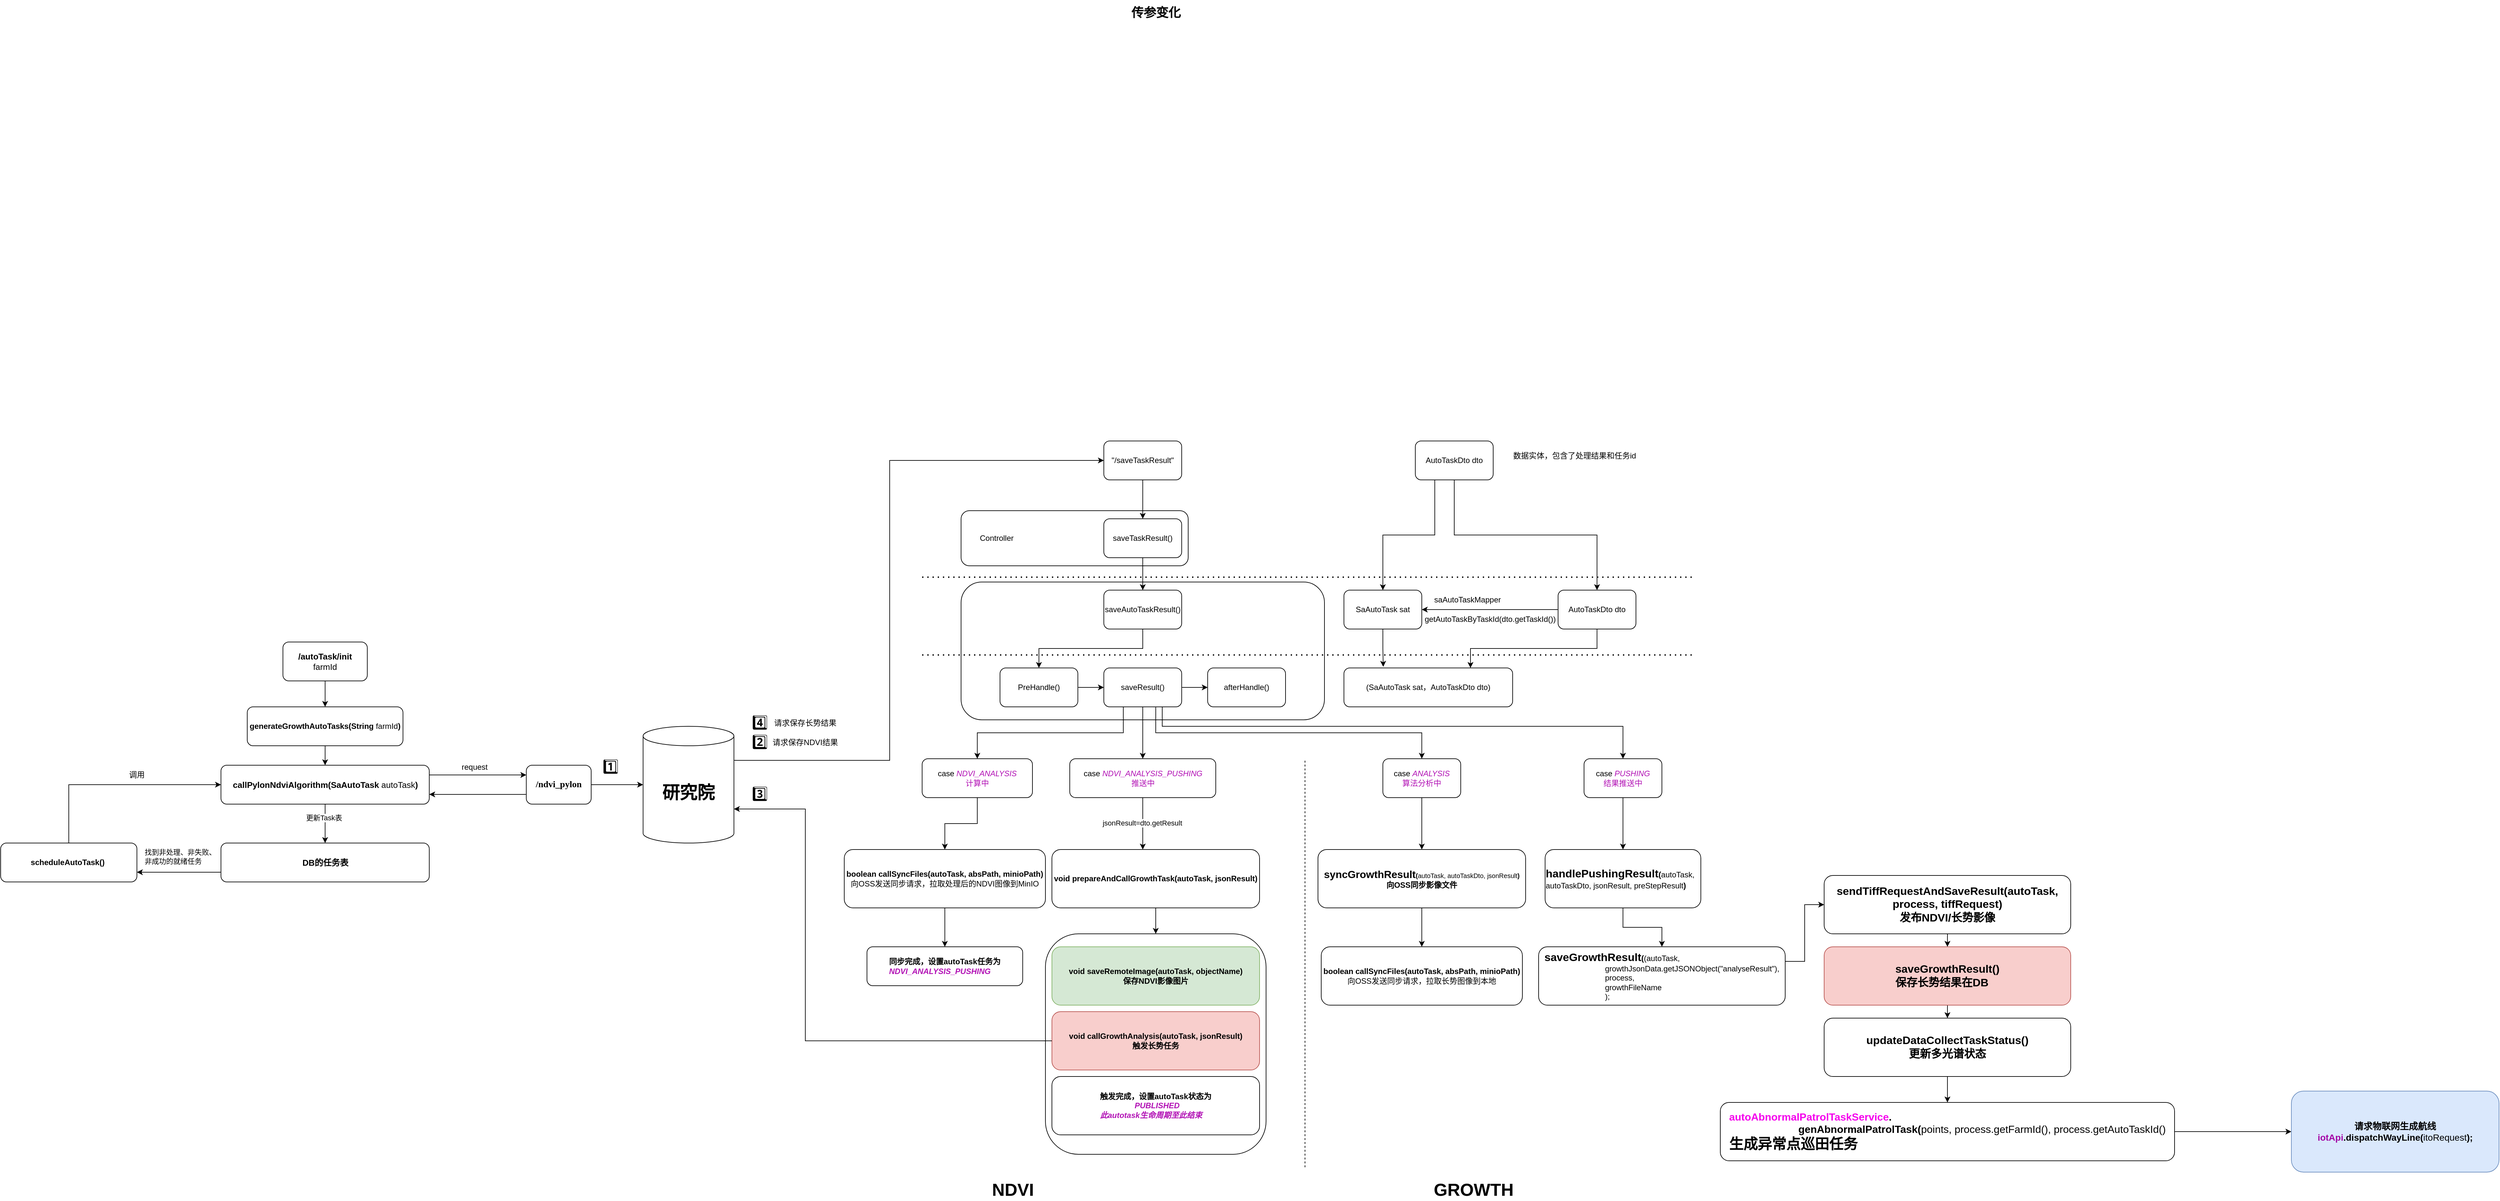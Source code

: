 <mxfile version="24.7.13" pages="2">
  <diagram name="第 1 页" id="bU-xMZTI8MpihGftyLqU">
    <mxGraphModel dx="6236" dy="3396" grid="1" gridSize="10" guides="1" tooltips="1" connect="1" arrows="1" fold="1" page="0" pageScale="1" pageWidth="827" pageHeight="1169" math="0" shadow="0">
      <root>
        <mxCell id="0" />
        <mxCell id="1" parent="0" />
        <mxCell id="F7ShpeiGUes_06DBWhh4-3" value="" style="rounded=1;whiteSpace=wrap;html=1;" parent="1" vertex="1">
          <mxGeometry x="440" y="1310" width="340" height="340" as="geometry" />
        </mxCell>
        <mxCell id="c2CcDeZ77ILfJtzNUxQb-9" value="" style="rounded=1;whiteSpace=wrap;html=1;" parent="1" vertex="1">
          <mxGeometry x="310" y="767.5" width="560" height="212.5" as="geometry" />
        </mxCell>
        <mxCell id="c2CcDeZ77ILfJtzNUxQb-7" value="" style="rounded=1;whiteSpace=wrap;html=1;" parent="1" vertex="1">
          <mxGeometry x="310" y="657.5" width="350" height="85" as="geometry" />
        </mxCell>
        <mxCell id="bQHwtgiF9r9U_ECL-Ta0-17" style="edgeStyle=orthogonalEdgeStyle;rounded=0;orthogonalLoop=1;jettySize=auto;html=1;exitX=1;exitY=0.25;exitDx=0;exitDy=0;entryX=0;entryY=0.25;entryDx=0;entryDy=0;" parent="1" source="H16j5Ul2mI7U-3mI70LO-3" target="bQHwtgiF9r9U_ECL-Ta0-16" edge="1">
          <mxGeometry relative="1" as="geometry" />
        </mxCell>
        <mxCell id="bQHwtgiF9r9U_ECL-Ta0-21" style="edgeStyle=orthogonalEdgeStyle;rounded=0;orthogonalLoop=1;jettySize=auto;html=1;exitX=0.5;exitY=1;exitDx=0;exitDy=0;entryX=0.5;entryY=0;entryDx=0;entryDy=0;" parent="1" source="H16j5Ul2mI7U-3mI70LO-3" target="bQHwtgiF9r9U_ECL-Ta0-7" edge="1">
          <mxGeometry relative="1" as="geometry" />
        </mxCell>
        <mxCell id="bQHwtgiF9r9U_ECL-Ta0-22" value="更新Task表" style="edgeLabel;html=1;align=center;verticalAlign=middle;resizable=0;points=[];" parent="bQHwtgiF9r9U_ECL-Ta0-21" vertex="1" connectable="0">
          <mxGeometry x="-0.294" y="-2" relative="1" as="geometry">
            <mxPoint as="offset" />
          </mxGeometry>
        </mxCell>
        <mxCell id="H16j5Ul2mI7U-3mI70LO-3" value="&lt;span style=&quot;font-size: 13px;&quot;&gt;&lt;b&gt;callPylonNdviAlgorithm(SaAutoTask &lt;/b&gt;autoTask&lt;b&gt;)&lt;/b&gt;&lt;/span&gt;" style="rounded=1;whiteSpace=wrap;html=1;" parent="1" vertex="1">
          <mxGeometry x="-830.5" y="1050" width="321" height="60" as="geometry" />
        </mxCell>
        <mxCell id="bQHwtgiF9r9U_ECL-Ta0-3" style="edgeStyle=orthogonalEdgeStyle;rounded=0;orthogonalLoop=1;jettySize=auto;html=1;exitX=0.5;exitY=1;exitDx=0;exitDy=0;entryX=0.5;entryY=0;entryDx=0;entryDy=0;" parent="1" source="H16j5Ul2mI7U-3mI70LO-6" target="H16j5Ul2mI7U-3mI70LO-3" edge="1">
          <mxGeometry relative="1" as="geometry">
            <Array as="points">
              <mxPoint x="-670" y="1020" />
            </Array>
          </mxGeometry>
        </mxCell>
        <mxCell id="H16j5Ul2mI7U-3mI70LO-6" value="&lt;span style=&quot;text-align: left;&quot;&gt;&lt;b&gt;generateGrowthAutoTasks(String &lt;/b&gt;farmId&lt;b&gt;)&lt;/b&gt;&lt;/span&gt;" style="rounded=1;whiteSpace=wrap;html=1;" parent="1" vertex="1">
          <mxGeometry x="-790" y="960" width="240" height="60" as="geometry" />
        </mxCell>
        <mxCell id="bQHwtgiF9r9U_ECL-Ta0-5" style="edgeStyle=orthogonalEdgeStyle;rounded=0;orthogonalLoop=1;jettySize=auto;html=1;exitX=0.5;exitY=1;exitDx=0;exitDy=0;entryX=0.5;entryY=0;entryDx=0;entryDy=0;" parent="1" source="bQHwtgiF9r9U_ECL-Ta0-4" target="H16j5Ul2mI7U-3mI70LO-6" edge="1">
          <mxGeometry relative="1" as="geometry" />
        </mxCell>
        <mxCell id="bQHwtgiF9r9U_ECL-Ta0-4" value="&lt;span style=&quot;font-size: 13px;&quot;&gt;&lt;b&gt;/autoTask/init&lt;/b&gt;&lt;/span&gt;&lt;div&gt;&lt;span style=&quot;font-size: 13px;&quot;&gt;farmId&lt;/span&gt;&lt;/div&gt;" style="rounded=1;whiteSpace=wrap;html=1;" parent="1" vertex="1">
          <mxGeometry x="-735" y="860" width="130" height="60" as="geometry" />
        </mxCell>
        <mxCell id="bQHwtgiF9r9U_ECL-Ta0-25" style="edgeStyle=orthogonalEdgeStyle;rounded=0;orthogonalLoop=1;jettySize=auto;html=1;exitX=0;exitY=0.75;exitDx=0;exitDy=0;entryX=1;entryY=0.75;entryDx=0;entryDy=0;" parent="1" source="bQHwtgiF9r9U_ECL-Ta0-7" target="bQHwtgiF9r9U_ECL-Ta0-23" edge="1">
          <mxGeometry relative="1" as="geometry" />
        </mxCell>
        <mxCell id="bQHwtgiF9r9U_ECL-Ta0-7" value="&lt;span style=&quot;font-size: 13px;&quot;&gt;&lt;b&gt;DB的任务表&lt;/b&gt;&lt;/span&gt;" style="rounded=1;whiteSpace=wrap;html=1;" parent="1" vertex="1">
          <mxGeometry x="-830.5" y="1170" width="321" height="60" as="geometry" />
        </mxCell>
        <mxCell id="bQHwtgiF9r9U_ECL-Ta0-18" style="edgeStyle=orthogonalEdgeStyle;rounded=0;orthogonalLoop=1;jettySize=auto;html=1;exitX=0;exitY=0.75;exitDx=0;exitDy=0;entryX=1;entryY=0.75;entryDx=0;entryDy=0;" parent="1" source="bQHwtgiF9r9U_ECL-Ta0-16" target="H16j5Ul2mI7U-3mI70LO-3" edge="1">
          <mxGeometry relative="1" as="geometry" />
        </mxCell>
        <mxCell id="bQHwtgiF9r9U_ECL-Ta0-16" value="&lt;p class=&quot;MsoNormal&quot;&gt;&lt;b&gt;&lt;span style=&quot;font-family: 等线; font-size: 10.5pt;&quot;&gt;/ndvi_pylon&lt;/span&gt;&lt;/b&gt;&lt;/p&gt;" style="rounded=1;whiteSpace=wrap;html=1;" parent="1" vertex="1">
          <mxGeometry x="-360" y="1050" width="100" height="60" as="geometry" />
        </mxCell>
        <mxCell id="bQHwtgiF9r9U_ECL-Ta0-19" value="request" style="text;html=1;align=center;verticalAlign=middle;resizable=0;points=[];autosize=1;strokeColor=none;fillColor=none;" parent="1" vertex="1">
          <mxGeometry x="-470" y="1038" width="60" height="30" as="geometry" />
        </mxCell>
        <mxCell id="bQHwtgiF9r9U_ECL-Ta0-28" style="edgeStyle=orthogonalEdgeStyle;rounded=0;orthogonalLoop=1;jettySize=auto;html=1;exitX=0.5;exitY=0;exitDx=0;exitDy=0;entryX=0;entryY=0.5;entryDx=0;entryDy=0;" parent="1" source="bQHwtgiF9r9U_ECL-Ta0-23" target="H16j5Ul2mI7U-3mI70LO-3" edge="1">
          <mxGeometry relative="1" as="geometry" />
        </mxCell>
        <mxCell id="bQHwtgiF9r9U_ECL-Ta0-23" value="&lt;b&gt;scheduleAutoTask()&amp;nbsp;&lt;br&gt;&lt;/b&gt;" style="rounded=1;whiteSpace=wrap;html=1;" parent="1" vertex="1">
          <mxGeometry x="-1170" y="1170" width="210" height="60" as="geometry" />
        </mxCell>
        <mxCell id="bQHwtgiF9r9U_ECL-Ta0-29" value="调用" style="text;html=1;align=center;verticalAlign=middle;whiteSpace=wrap;rounded=0;" parent="1" vertex="1">
          <mxGeometry x="-990" y="1050" width="60" height="30" as="geometry" />
        </mxCell>
        <mxCell id="bQHwtgiF9r9U_ECL-Ta0-31" value="&lt;span style=&quot;color: rgb(0, 0, 0); font-family: Helvetica; font-size: 11px; font-style: normal; font-variant-ligatures: normal; font-variant-caps: normal; font-weight: 400; letter-spacing: normal; orphans: 2; text-align: center; text-indent: 0px; text-transform: none; widows: 2; word-spacing: 0px; -webkit-text-stroke-width: 0px; white-space: nowrap; background-color: rgb(255, 255, 255); text-decoration-thickness: initial; text-decoration-style: initial; text-decoration-color: initial; display: inline !important; float: none;&quot;&gt;找到非处理、非失败、&lt;/span&gt;&lt;div&gt;&lt;span style=&quot;color: rgb(0, 0, 0); font-family: Helvetica; font-size: 11px; font-style: normal; font-variant-ligatures: normal; font-variant-caps: normal; font-weight: 400; letter-spacing: normal; orphans: 2; text-align: center; text-indent: 0px; text-transform: none; widows: 2; word-spacing: 0px; -webkit-text-stroke-width: 0px; white-space: nowrap; background-color: rgb(255, 255, 255); text-decoration-thickness: initial; text-decoration-style: initial; text-decoration-color: initial; display: inline !important; float: none;&quot;&gt;非成功的就绪任务&lt;/span&gt;&lt;/div&gt;" style="text;whiteSpace=wrap;html=1;" parent="1" vertex="1">
          <mxGeometry x="-950" y="1170" width="130" height="40" as="geometry" />
        </mxCell>
        <mxCell id="c2CcDeZ77ILfJtzNUxQb-2" style="edgeStyle=orthogonalEdgeStyle;rounded=0;orthogonalLoop=1;jettySize=auto;html=1;exitX=0.5;exitY=1;exitDx=0;exitDy=0;" parent="1" source="c2CcDeZ77ILfJtzNUxQb-1" edge="1">
          <mxGeometry relative="1" as="geometry">
            <mxPoint x="590" y="670" as="targetPoint" />
          </mxGeometry>
        </mxCell>
        <mxCell id="c2CcDeZ77ILfJtzNUxQb-1" value="&quot;/saveTaskResult&quot;" style="rounded=1;whiteSpace=wrap;html=1;" parent="1" vertex="1">
          <mxGeometry x="530" y="550" width="120" height="60" as="geometry" />
        </mxCell>
        <mxCell id="c2CcDeZ77ILfJtzNUxQb-6" style="edgeStyle=orthogonalEdgeStyle;rounded=0;orthogonalLoop=1;jettySize=auto;html=1;exitX=0.5;exitY=1;exitDx=0;exitDy=0;entryX=0.5;entryY=0;entryDx=0;entryDy=0;" parent="1" source="c2CcDeZ77ILfJtzNUxQb-3" target="c2CcDeZ77ILfJtzNUxQb-5" edge="1">
          <mxGeometry relative="1" as="geometry" />
        </mxCell>
        <mxCell id="c2CcDeZ77ILfJtzNUxQb-3" value="saveTaskResult()" style="rounded=1;whiteSpace=wrap;html=1;" parent="1" vertex="1">
          <mxGeometry x="530" y="670" width="120" height="60" as="geometry" />
        </mxCell>
        <mxCell id="c2CcDeZ77ILfJtzNUxQb-16" style="edgeStyle=orthogonalEdgeStyle;rounded=0;orthogonalLoop=1;jettySize=auto;html=1;exitX=0.5;exitY=1;exitDx=0;exitDy=0;entryX=0.5;entryY=0;entryDx=0;entryDy=0;" parent="1" source="c2CcDeZ77ILfJtzNUxQb-5" target="c2CcDeZ77ILfJtzNUxQb-12" edge="1">
          <mxGeometry relative="1" as="geometry" />
        </mxCell>
        <mxCell id="c2CcDeZ77ILfJtzNUxQb-5" value="&lt;span style=&quot;text-align: left;&quot;&gt;saveAutoTaskResult&lt;/span&gt;()" style="rounded=1;whiteSpace=wrap;html=1;" parent="1" vertex="1">
          <mxGeometry x="530" y="780" width="120" height="60" as="geometry" />
        </mxCell>
        <mxCell id="c2CcDeZ77ILfJtzNUxQb-8" value="Controller" style="text;html=1;align=center;verticalAlign=middle;whiteSpace=wrap;rounded=0;" parent="1" vertex="1">
          <mxGeometry x="335" y="685" width="60" height="30" as="geometry" />
        </mxCell>
        <mxCell id="c2CcDeZ77ILfJtzNUxQb-17" style="edgeStyle=orthogonalEdgeStyle;rounded=0;orthogonalLoop=1;jettySize=auto;html=1;exitX=1;exitY=0.5;exitDx=0;exitDy=0;" parent="1" source="c2CcDeZ77ILfJtzNUxQb-12" target="c2CcDeZ77ILfJtzNUxQb-13" edge="1">
          <mxGeometry relative="1" as="geometry" />
        </mxCell>
        <mxCell id="c2CcDeZ77ILfJtzNUxQb-12" value="&lt;span style=&quot;text-align: left;&quot;&gt;PreHandle&lt;/span&gt;()" style="rounded=1;whiteSpace=wrap;html=1;" parent="1" vertex="1">
          <mxGeometry x="370" y="900" width="120" height="60" as="geometry" />
        </mxCell>
        <mxCell id="c2CcDeZ77ILfJtzNUxQb-18" style="edgeStyle=orthogonalEdgeStyle;rounded=0;orthogonalLoop=1;jettySize=auto;html=1;exitX=1;exitY=0.5;exitDx=0;exitDy=0;" parent="1" source="c2CcDeZ77ILfJtzNUxQb-13" target="c2CcDeZ77ILfJtzNUxQb-14" edge="1">
          <mxGeometry relative="1" as="geometry" />
        </mxCell>
        <mxCell id="c2CcDeZ77ILfJtzNUxQb-26" style="edgeStyle=orthogonalEdgeStyle;rounded=0;orthogonalLoop=1;jettySize=auto;html=1;exitX=0.25;exitY=1;exitDx=0;exitDy=0;entryX=0.5;entryY=0;entryDx=0;entryDy=0;" parent="1" source="c2CcDeZ77ILfJtzNUxQb-13" target="c2CcDeZ77ILfJtzNUxQb-21" edge="1">
          <mxGeometry relative="1" as="geometry" />
        </mxCell>
        <mxCell id="c2CcDeZ77ILfJtzNUxQb-30" style="edgeStyle=orthogonalEdgeStyle;rounded=0;orthogonalLoop=1;jettySize=auto;html=1;exitX=0.5;exitY=1;exitDx=0;exitDy=0;" parent="1" source="c2CcDeZ77ILfJtzNUxQb-13" target="c2CcDeZ77ILfJtzNUxQb-22" edge="1">
          <mxGeometry relative="1" as="geometry" />
        </mxCell>
        <mxCell id="aj3jlf79KJcNchPvKdEv-1" style="edgeStyle=orthogonalEdgeStyle;rounded=0;orthogonalLoop=1;jettySize=auto;html=1;exitX=0.667;exitY=1.011;exitDx=0;exitDy=0;entryX=0.5;entryY=0;entryDx=0;entryDy=0;exitPerimeter=0;" parent="1" source="c2CcDeZ77ILfJtzNUxQb-13" target="c2CcDeZ77ILfJtzNUxQb-23" edge="1">
          <mxGeometry relative="1" as="geometry">
            <Array as="points">
              <mxPoint x="610" y="1000" />
              <mxPoint x="1020" y="1000" />
            </Array>
          </mxGeometry>
        </mxCell>
        <mxCell id="aaeH6RGTp8yCNECdlGZ3-36" style="edgeStyle=orthogonalEdgeStyle;rounded=0;orthogonalLoop=1;jettySize=auto;html=1;exitX=0.75;exitY=1;exitDx=0;exitDy=0;entryX=0.5;entryY=0;entryDx=0;entryDy=0;" edge="1" parent="1" source="c2CcDeZ77ILfJtzNUxQb-13" target="c2CcDeZ77ILfJtzNUxQb-25">
          <mxGeometry relative="1" as="geometry">
            <Array as="points">
              <mxPoint x="620" y="990" />
              <mxPoint x="1330" y="990" />
            </Array>
          </mxGeometry>
        </mxCell>
        <mxCell id="c2CcDeZ77ILfJtzNUxQb-13" value="&lt;div style=&quot;text-align: left;&quot;&gt;&lt;span style=&quot;background-color: initial;&quot;&gt;saveResult()&lt;/span&gt;&lt;/div&gt;" style="rounded=1;whiteSpace=wrap;html=1;" parent="1" vertex="1">
          <mxGeometry x="530" y="900" width="120" height="60" as="geometry" />
        </mxCell>
        <mxCell id="c2CcDeZ77ILfJtzNUxQb-14" value="&lt;span style=&quot;text-align: left;&quot;&gt;afterHandle&lt;/span&gt;()" style="rounded=1;whiteSpace=wrap;html=1;" parent="1" vertex="1">
          <mxGeometry x="690" y="900" width="120" height="60" as="geometry" />
        </mxCell>
        <mxCell id="c2CcDeZ77ILfJtzNUxQb-29" style="edgeStyle=orthogonalEdgeStyle;rounded=0;orthogonalLoop=1;jettySize=auto;html=1;exitX=0.5;exitY=1;exitDx=0;exitDy=0;" parent="1" source="c2CcDeZ77ILfJtzNUxQb-21" target="c2CcDeZ77ILfJtzNUxQb-28" edge="1">
          <mxGeometry relative="1" as="geometry" />
        </mxCell>
        <mxCell id="c2CcDeZ77ILfJtzNUxQb-21" value="&lt;span style=&quot;text-align: left;&quot;&gt;case &lt;i&gt;&lt;font color=&quot;#b212b5&quot;&gt;NDVI_ANALYSIS&lt;/font&gt;&lt;/i&gt;&lt;/span&gt;&lt;div&gt;&lt;span style=&quot;text-align: left;&quot;&gt;&lt;font style=&quot;&quot; color=&quot;#b212b5&quot;&gt;计算中&lt;/font&gt;&lt;/span&gt;&lt;/div&gt;" style="rounded=1;whiteSpace=wrap;html=1;" parent="1" vertex="1">
          <mxGeometry x="250" y="1040" width="170" height="60" as="geometry" />
        </mxCell>
        <mxCell id="c2CcDeZ77ILfJtzNUxQb-34" style="edgeStyle=orthogonalEdgeStyle;rounded=0;orthogonalLoop=1;jettySize=auto;html=1;exitX=0.5;exitY=1;exitDx=0;exitDy=0;" parent="1" source="c2CcDeZ77ILfJtzNUxQb-22" edge="1">
          <mxGeometry relative="1" as="geometry">
            <mxPoint x="590" y="1180" as="targetPoint" />
          </mxGeometry>
        </mxCell>
        <mxCell id="c2CcDeZ77ILfJtzNUxQb-58" value="jsonResult=dto.getResult" style="edgeLabel;html=1;align=center;verticalAlign=middle;resizable=0;points=[];" parent="c2CcDeZ77ILfJtzNUxQb-34" vertex="1" connectable="0">
          <mxGeometry x="-0.031" y="-1" relative="1" as="geometry">
            <mxPoint as="offset" />
          </mxGeometry>
        </mxCell>
        <mxCell id="c2CcDeZ77ILfJtzNUxQb-22" value="&lt;span style=&quot;text-align: left;&quot;&gt;case&amp;nbsp;&lt;/span&gt;&lt;font color=&quot;#b212b5&quot;&gt;&lt;i&gt;NDVI_ANALYSIS_PUSHING&lt;/i&gt;&lt;/font&gt;&lt;div&gt;&lt;font color=&quot;#b212b5&quot;&gt;推送中&lt;/font&gt;&lt;/div&gt;" style="rounded=1;whiteSpace=wrap;html=1;" parent="1" vertex="1">
          <mxGeometry x="477.5" y="1040" width="225" height="60" as="geometry" />
        </mxCell>
        <mxCell id="aaeH6RGTp8yCNECdlGZ3-33" style="edgeStyle=orthogonalEdgeStyle;rounded=0;orthogonalLoop=1;jettySize=auto;html=1;exitX=0.5;exitY=1;exitDx=0;exitDy=0;entryX=0.5;entryY=0;entryDx=0;entryDy=0;" edge="1" parent="1" source="c2CcDeZ77ILfJtzNUxQb-23" target="aaeH6RGTp8yCNECdlGZ3-24">
          <mxGeometry relative="1" as="geometry" />
        </mxCell>
        <mxCell id="c2CcDeZ77ILfJtzNUxQb-23" value="&lt;div style=&quot;text-align: center;&quot;&gt;&lt;span style=&quot;background-color: initial; text-align: left;&quot;&gt;case&amp;nbsp;&lt;/span&gt;&lt;span style=&quot;background-color: initial;&quot;&gt;&lt;font color=&quot;#b212b5&quot;&gt;&lt;i&gt;ANALYSIS&lt;/i&gt;&lt;/font&gt;&lt;/span&gt;&lt;/div&gt;&lt;div style=&quot;text-align: center;&quot;&gt;&lt;span style=&quot;background-color: initial;&quot;&gt;&lt;font color=&quot;#b212b5&quot;&gt;算法分析中&lt;/font&gt;&lt;/span&gt;&lt;/div&gt;" style="rounded=1;whiteSpace=wrap;html=1;" parent="1" vertex="1">
          <mxGeometry x="960" y="1040" width="120" height="60" as="geometry" />
        </mxCell>
        <mxCell id="aaeH6RGTp8yCNECdlGZ3-28" style="edgeStyle=orthogonalEdgeStyle;rounded=0;orthogonalLoop=1;jettySize=auto;html=1;exitX=0.5;exitY=1;exitDx=0;exitDy=0;entryX=0.5;entryY=0;entryDx=0;entryDy=0;" edge="1" parent="1" source="c2CcDeZ77ILfJtzNUxQb-25" target="aaeH6RGTp8yCNECdlGZ3-27">
          <mxGeometry relative="1" as="geometry" />
        </mxCell>
        <mxCell id="c2CcDeZ77ILfJtzNUxQb-25" value="&lt;div style=&quot;text-align: center;&quot;&gt;&lt;span style=&quot;background-color: initial; text-align: left;&quot;&gt;case&amp;nbsp;&lt;/span&gt;&lt;span style=&quot;background-color: initial;&quot;&gt;&lt;font color=&quot;#b212b5&quot;&gt;&lt;i&gt;PUSHING&lt;/i&gt;&lt;/font&gt;&lt;/span&gt;&lt;/div&gt;&lt;div style=&quot;text-align: center;&quot;&gt;&lt;span style=&quot;background-color: initial;&quot;&gt;&lt;font color=&quot;#b212b5&quot;&gt;结果推送中&lt;/font&gt;&lt;/span&gt;&lt;/div&gt;" style="rounded=1;whiteSpace=wrap;html=1;" parent="1" vertex="1">
          <mxGeometry x="1270" y="1040" width="120" height="60" as="geometry" />
        </mxCell>
        <mxCell id="c2CcDeZ77ILfJtzNUxQb-31" style="edgeStyle=orthogonalEdgeStyle;rounded=0;orthogonalLoop=1;jettySize=auto;html=1;exitX=0.5;exitY=1;exitDx=0;exitDy=0;" parent="1" source="c2CcDeZ77ILfJtzNUxQb-28" edge="1">
          <mxGeometry relative="1" as="geometry">
            <mxPoint x="285" y="1330" as="targetPoint" />
          </mxGeometry>
        </mxCell>
        <mxCell id="c2CcDeZ77ILfJtzNUxQb-28" value="&lt;div style=&quot;text-align: center;&quot;&gt;&lt;span style=&quot;text-align: left;&quot;&gt;&lt;b&gt;boolean callSyncFiles(autoTask, absPath, minioPath)&lt;/b&gt;&lt;/span&gt;&lt;br&gt;&lt;/div&gt;&lt;div style=&quot;text-align: center;&quot;&gt;&lt;span style=&quot;text-align: left;&quot;&gt;向OSS发送同步请求，拉取处理后的NDVI图像到MinIO&lt;/span&gt;&lt;/div&gt;" style="rounded=1;whiteSpace=wrap;html=1;" parent="1" vertex="1">
          <mxGeometry x="130" y="1180" width="310" height="90" as="geometry" />
        </mxCell>
        <mxCell id="c2CcDeZ77ILfJtzNUxQb-33" value="&lt;div style=&quot;text-align: left;&quot;&gt;&lt;b&gt;同步完成，设置autoTask任务为&lt;/b&gt;&lt;/div&gt;&lt;div style=&quot;text-align: left;&quot;&gt;&lt;b&gt;&lt;i&gt;&lt;font color=&quot;#b212b5&quot;&gt;NDVI_ANALYSIS_PUSHING&lt;/font&gt;&lt;/i&gt;&lt;/b&gt;&lt;/div&gt;" style="rounded=1;whiteSpace=wrap;html=1;" parent="1" vertex="1">
          <mxGeometry x="165" y="1330" width="240" height="60" as="geometry" />
        </mxCell>
        <mxCell id="F7ShpeiGUes_06DBWhh4-4" style="edgeStyle=orthogonalEdgeStyle;rounded=0;orthogonalLoop=1;jettySize=auto;html=1;exitX=0.5;exitY=1;exitDx=0;exitDy=0;entryX=0.5;entryY=0;entryDx=0;entryDy=0;" parent="1" source="c2CcDeZ77ILfJtzNUxQb-36" target="F7ShpeiGUes_06DBWhh4-3" edge="1">
          <mxGeometry relative="1" as="geometry" />
        </mxCell>
        <mxCell id="c2CcDeZ77ILfJtzNUxQb-36" value="&lt;div style=&quot;text-align: center;&quot;&gt;&lt;span style=&quot;text-align: left;&quot;&gt;&lt;b&gt;void prepareAndCallGrowthTask(autoTask, jsonResult)&lt;/b&gt;&lt;/span&gt;&lt;/div&gt;" style="rounded=1;whiteSpace=wrap;html=1;" parent="1" vertex="1">
          <mxGeometry x="450" y="1180" width="320" height="90" as="geometry" />
        </mxCell>
        <mxCell id="c2CcDeZ77ILfJtzNUxQb-56" value="&lt;div style=&quot;text-align: center;&quot;&gt;&lt;span style=&quot;text-align: left;&quot;&gt;&lt;b&gt;void saveRemoteImage(autoTask, objectName)&lt;/b&gt;&lt;/span&gt;&lt;/div&gt;&lt;div style=&quot;text-align: center;&quot;&gt;&lt;span style=&quot;text-align: left;&quot;&gt;&lt;b&gt;保存NDVI影像图片&lt;/b&gt;&lt;/span&gt;&lt;/div&gt;" style="rounded=1;whiteSpace=wrap;html=1;fillColor=#d5e8d4;strokeColor=#82b366;" parent="1" vertex="1">
          <mxGeometry x="450" y="1330" width="320" height="90" as="geometry" />
        </mxCell>
        <mxCell id="F7ShpeiGUes_06DBWhh4-2" value="&lt;div style=&quot;text-align: center;&quot;&gt;&lt;span style=&quot;text-align: left;&quot;&gt;&lt;b&gt;void callGrowthAnalysis(autoTask, jsonResult)&lt;/b&gt;&lt;/span&gt;&lt;/div&gt;&lt;div style=&quot;text-align: center;&quot;&gt;&lt;span style=&quot;text-align: left;&quot;&gt;&lt;b&gt;触发长势任务&lt;/b&gt;&lt;/span&gt;&lt;/div&gt;" style="rounded=1;whiteSpace=wrap;html=1;fillColor=#f8cecc;strokeColor=#b85450;" parent="1" vertex="1">
          <mxGeometry x="450" y="1430" width="320" height="90" as="geometry" />
        </mxCell>
        <mxCell id="F7ShpeiGUes_06DBWhh4-5" value="&lt;div style=&quot;text-align: left;&quot;&gt;&lt;b&gt;触发完成，设置autoTask状态为&lt;/b&gt;&lt;/div&gt;&lt;div style=&quot;text-align: left;&quot;&gt;&lt;b&gt;&lt;span style=&quot;white-space: pre;&quot;&gt;&#x9;&lt;/span&gt;&lt;font color=&quot;#b212b5&quot;&gt;&lt;span style=&quot;white-space: pre;&quot;&gt;&#x9;&lt;/span&gt;&lt;i&gt;PUBLISHED&lt;/i&gt;&lt;/font&gt;&lt;/b&gt;&lt;/div&gt;&lt;div style=&quot;text-align: left;&quot;&gt;&lt;b&gt;&lt;i&gt;&lt;font color=&quot;#b212b5&quot;&gt;此autotask生命周期至此结束&lt;/font&gt;&lt;/i&gt;&lt;/b&gt;&lt;/div&gt;" style="rounded=1;whiteSpace=wrap;html=1;" parent="1" vertex="1">
          <mxGeometry x="450" y="1530" width="320" height="90" as="geometry" />
        </mxCell>
        <mxCell id="aj3jlf79KJcNchPvKdEv-2" value="" style="endArrow=none;dashed=1;html=1;rounded=0;" parent="1" edge="1">
          <mxGeometry width="50" height="50" relative="1" as="geometry">
            <mxPoint x="840" y="1670" as="sourcePoint" />
            <mxPoint x="840" y="1040" as="targetPoint" />
          </mxGeometry>
        </mxCell>
        <mxCell id="aj3jlf79KJcNchPvKdEv-3" value="NDVI" style="text;html=1;align=center;verticalAlign=middle;whiteSpace=wrap;rounded=0;fontSize=27;fontStyle=1" parent="1" vertex="1">
          <mxGeometry x="359.5" y="1690" width="60" height="30" as="geometry" />
        </mxCell>
        <mxCell id="aj3jlf79KJcNchPvKdEv-4" value="GROWTH" style="text;html=1;align=center;verticalAlign=middle;whiteSpace=wrap;rounded=0;fontSize=27;fontStyle=1" parent="1" vertex="1">
          <mxGeometry x="1070" y="1690" width="60" height="30" as="geometry" />
        </mxCell>
        <mxCell id="aaeH6RGTp8yCNECdlGZ3-2" style="edgeStyle=orthogonalEdgeStyle;rounded=0;orthogonalLoop=1;jettySize=auto;html=1;exitX=1;exitY=0;exitDx=0;exitDy=52.5;exitPerimeter=0;entryX=0;entryY=0.5;entryDx=0;entryDy=0;" edge="1" parent="1" source="aj3jlf79KJcNchPvKdEv-5" target="c2CcDeZ77ILfJtzNUxQb-1">
          <mxGeometry relative="1" as="geometry">
            <Array as="points">
              <mxPoint x="200" y="1043" />
              <mxPoint x="200" y="580" />
            </Array>
          </mxGeometry>
        </mxCell>
        <mxCell id="aj3jlf79KJcNchPvKdEv-5" value="&lt;b&gt;&lt;font style=&quot;font-size: 27px;&quot;&gt;研究院&lt;/font&gt;&lt;/b&gt;" style="shape=cylinder3;whiteSpace=wrap;html=1;boundedLbl=1;backgroundOutline=1;size=15;" parent="1" vertex="1">
          <mxGeometry x="-180" y="990" width="140" height="180" as="geometry" />
        </mxCell>
        <mxCell id="aaeH6RGTp8yCNECdlGZ3-1" style="edgeStyle=orthogonalEdgeStyle;rounded=0;orthogonalLoop=1;jettySize=auto;html=1;exitX=0;exitY=0.5;exitDx=0;exitDy=0;entryX=1;entryY=0;entryDx=0;entryDy=127.5;entryPerimeter=0;" edge="1" parent="1" source="F7ShpeiGUes_06DBWhh4-2" target="aj3jlf79KJcNchPvKdEv-5">
          <mxGeometry relative="1" as="geometry">
            <Array as="points">
              <mxPoint x="70" y="1475" />
              <mxPoint x="70" y="1118" />
            </Array>
          </mxGeometry>
        </mxCell>
        <mxCell id="aaeH6RGTp8yCNECdlGZ3-4" style="edgeStyle=orthogonalEdgeStyle;rounded=0;orthogonalLoop=1;jettySize=auto;html=1;exitX=1;exitY=0.5;exitDx=0;exitDy=0;entryX=0;entryY=0.5;entryDx=0;entryDy=0;entryPerimeter=0;" edge="1" parent="1" source="bQHwtgiF9r9U_ECL-Ta0-16" target="aj3jlf79KJcNchPvKdEv-5">
          <mxGeometry relative="1" as="geometry" />
        </mxCell>
        <mxCell id="aaeH6RGTp8yCNECdlGZ3-5" value="&lt;font style=&quot;font-size: 22px;&quot;&gt;1️⃣&lt;/font&gt;" style="text;html=1;align=center;verticalAlign=middle;whiteSpace=wrap;rounded=0;" vertex="1" parent="1">
          <mxGeometry x="-260" y="1038" width="60" height="30" as="geometry" />
        </mxCell>
        <mxCell id="aaeH6RGTp8yCNECdlGZ3-6" value="&lt;font style=&quot;font-size: 22px;&quot;&gt;2️⃣&lt;/font&gt;" style="text;html=1;align=center;verticalAlign=middle;whiteSpace=wrap;rounded=0;" vertex="1" parent="1">
          <mxGeometry x="-30" y="1000" width="60" height="30" as="geometry" />
        </mxCell>
        <mxCell id="aaeH6RGTp8yCNECdlGZ3-7" value="&lt;font style=&quot;font-size: 22px;&quot;&gt;3️⃣&lt;/font&gt;" style="text;html=1;align=center;verticalAlign=middle;whiteSpace=wrap;rounded=0;" vertex="1" parent="1">
          <mxGeometry x="-30" y="1080" width="60" height="30" as="geometry" />
        </mxCell>
        <mxCell id="aaeH6RGTp8yCNECdlGZ3-8" style="edgeStyle=orthogonalEdgeStyle;rounded=0;orthogonalLoop=1;jettySize=auto;html=1;exitX=0.5;exitY=1;exitDx=0;exitDy=0;" edge="1" parent="1" source="aaeH6RGTp8yCNECdlGZ3-10" target="aaeH6RGTp8yCNECdlGZ3-14">
          <mxGeometry relative="1" as="geometry" />
        </mxCell>
        <mxCell id="aaeH6RGTp8yCNECdlGZ3-9" style="edgeStyle=orthogonalEdgeStyle;rounded=0;orthogonalLoop=1;jettySize=auto;html=1;exitX=0.25;exitY=1;exitDx=0;exitDy=0;entryX=0.5;entryY=0;entryDx=0;entryDy=0;" edge="1" parent="1" source="aaeH6RGTp8yCNECdlGZ3-10" target="aaeH6RGTp8yCNECdlGZ3-15">
          <mxGeometry relative="1" as="geometry" />
        </mxCell>
        <mxCell id="aaeH6RGTp8yCNECdlGZ3-10" value="&lt;span style=&quot;text-align: left;&quot;&gt;AutoTaskDto dto&lt;/span&gt;" style="rounded=1;whiteSpace=wrap;html=1;" vertex="1" parent="1">
          <mxGeometry x="1010" y="550" width="120" height="60" as="geometry" />
        </mxCell>
        <mxCell id="aaeH6RGTp8yCNECdlGZ3-11" value="数据实体，包含了处理结果和任务id&lt;div&gt;&lt;br&gt;&lt;/div&gt;" style="text;html=1;align=center;verticalAlign=middle;resizable=0;points=[];autosize=1;strokeColor=none;fillColor=none;" vertex="1" parent="1">
          <mxGeometry x="1150" y="560" width="210" height="40" as="geometry" />
        </mxCell>
        <mxCell id="aaeH6RGTp8yCNECdlGZ3-12" style="edgeStyle=orthogonalEdgeStyle;rounded=0;orthogonalLoop=1;jettySize=auto;html=1;exitX=0;exitY=0.5;exitDx=0;exitDy=0;entryX=1;entryY=0.5;entryDx=0;entryDy=0;" edge="1" parent="1" source="aaeH6RGTp8yCNECdlGZ3-14" target="aaeH6RGTp8yCNECdlGZ3-15">
          <mxGeometry relative="1" as="geometry" />
        </mxCell>
        <mxCell id="aaeH6RGTp8yCNECdlGZ3-13" style="edgeStyle=orthogonalEdgeStyle;rounded=0;orthogonalLoop=1;jettySize=auto;html=1;exitX=0.5;exitY=1;exitDx=0;exitDy=0;entryX=0.75;entryY=0;entryDx=0;entryDy=0;" edge="1" parent="1" source="aaeH6RGTp8yCNECdlGZ3-14" target="aaeH6RGTp8yCNECdlGZ3-18">
          <mxGeometry relative="1" as="geometry" />
        </mxCell>
        <mxCell id="aaeH6RGTp8yCNECdlGZ3-14" value="&lt;span style=&quot;text-align: left;&quot;&gt;AutoTaskDto dto&lt;/span&gt;" style="rounded=1;whiteSpace=wrap;html=1;" vertex="1" parent="1">
          <mxGeometry x="1230" y="780" width="120" height="60" as="geometry" />
        </mxCell>
        <mxCell id="aaeH6RGTp8yCNECdlGZ3-15" value="&lt;span style=&quot;text-align: left;&quot;&gt;SaAutoTask sat&lt;/span&gt;" style="rounded=1;whiteSpace=wrap;html=1;" vertex="1" parent="1">
          <mxGeometry x="900" y="780" width="120" height="60" as="geometry" />
        </mxCell>
        <mxCell id="aaeH6RGTp8yCNECdlGZ3-16" value="&lt;span style=&quot;text-align: left; text-wrap: wrap;&quot;&gt;saAutoTaskMapper&lt;/span&gt;" style="text;html=1;align=center;verticalAlign=middle;resizable=0;points=[];autosize=1;strokeColor=none;fillColor=none;" vertex="1" parent="1">
          <mxGeometry x="1025" y="780" width="130" height="30" as="geometry" />
        </mxCell>
        <mxCell id="aaeH6RGTp8yCNECdlGZ3-17" value="&lt;div style=&quot;text-align: left;&quot;&gt;&lt;span style=&quot;background-color: initial; text-wrap: wrap;&quot;&gt;getAutoTaskByTaskId(dto.getTaskId())&lt;/span&gt;&lt;/div&gt;" style="text;html=1;align=center;verticalAlign=middle;resizable=0;points=[];autosize=1;strokeColor=none;fillColor=none;" vertex="1" parent="1">
          <mxGeometry x="1010" y="810" width="230" height="30" as="geometry" />
        </mxCell>
        <mxCell id="aaeH6RGTp8yCNECdlGZ3-18" value="&lt;span style=&quot;text-align: left;&quot;&gt;(SaAutoTask sat，&lt;/span&gt;&lt;span style=&quot;text-align: left;&quot;&gt;AutoTaskDto dto)&lt;/span&gt;" style="rounded=1;whiteSpace=wrap;html=1;" vertex="1" parent="1">
          <mxGeometry x="900" y="900" width="260" height="60" as="geometry" />
        </mxCell>
        <mxCell id="aaeH6RGTp8yCNECdlGZ3-19" style="edgeStyle=orthogonalEdgeStyle;rounded=0;orthogonalLoop=1;jettySize=auto;html=1;exitX=0.5;exitY=1;exitDx=0;exitDy=0;entryX=0.233;entryY=-0.03;entryDx=0;entryDy=0;entryPerimeter=0;" edge="1" parent="1" source="aaeH6RGTp8yCNECdlGZ3-15" target="aaeH6RGTp8yCNECdlGZ3-18">
          <mxGeometry relative="1" as="geometry" />
        </mxCell>
        <mxCell id="aaeH6RGTp8yCNECdlGZ3-20" value="传参变化" style="text;html=1;align=center;verticalAlign=middle;resizable=0;points=[];autosize=1;strokeColor=none;fillColor=none;fontStyle=1;fontSize=19;" vertex="1" parent="1">
          <mxGeometry x="560" y="-130" width="100" height="40" as="geometry" />
        </mxCell>
        <mxCell id="aaeH6RGTp8yCNECdlGZ3-21" value="请求保存NDVI结果" style="text;html=1;align=center;verticalAlign=middle;whiteSpace=wrap;rounded=0;" vertex="1" parent="1">
          <mxGeometry x="10" y="1000" width="120" height="30" as="geometry" />
        </mxCell>
        <mxCell id="aaeH6RGTp8yCNECdlGZ3-22" value="&lt;font style=&quot;font-size: 22px;&quot;&gt;4️⃣&lt;/font&gt;" style="text;html=1;align=center;verticalAlign=middle;whiteSpace=wrap;rounded=0;" vertex="1" parent="1">
          <mxGeometry x="-30" y="970" width="60" height="30" as="geometry" />
        </mxCell>
        <mxCell id="aaeH6RGTp8yCNECdlGZ3-23" value="请求保存长势结果" style="text;html=1;align=center;verticalAlign=middle;whiteSpace=wrap;rounded=0;" vertex="1" parent="1">
          <mxGeometry x="10" y="970" width="120" height="30" as="geometry" />
        </mxCell>
        <mxCell id="aaeH6RGTp8yCNECdlGZ3-34" style="edgeStyle=orthogonalEdgeStyle;rounded=0;orthogonalLoop=1;jettySize=auto;html=1;exitX=0.5;exitY=1;exitDx=0;exitDy=0;entryX=0.5;entryY=0;entryDx=0;entryDy=0;" edge="1" parent="1" source="aaeH6RGTp8yCNECdlGZ3-24" target="aaeH6RGTp8yCNECdlGZ3-32">
          <mxGeometry relative="1" as="geometry" />
        </mxCell>
        <mxCell id="aaeH6RGTp8yCNECdlGZ3-24" value="&lt;div style=&quot;text-align: left; font-size: 10px;&quot;&gt;&lt;b style=&quot;&quot;&gt;&lt;font style=&quot;font-size: 16px;&quot;&gt;syncGrowthResult&lt;/font&gt;&lt;span style=&quot;&quot;&gt;(&lt;/span&gt;&lt;/b&gt;autoTask, autoTaskDto, jsonResult&lt;b&gt;)&lt;/b&gt;&lt;br&gt;&lt;/div&gt;&lt;div style=&quot;&quot;&gt;&lt;b&gt;向OSS同步影像文件&lt;/b&gt;&lt;/div&gt;" style="rounded=1;whiteSpace=wrap;html=1;" vertex="1" parent="1">
          <mxGeometry x="860" y="1180" width="320" height="90" as="geometry" />
        </mxCell>
        <mxCell id="aaeH6RGTp8yCNECdlGZ3-39" style="edgeStyle=orthogonalEdgeStyle;rounded=0;orthogonalLoop=1;jettySize=auto;html=1;exitX=0.5;exitY=1;exitDx=0;exitDy=0;entryX=0.5;entryY=0;entryDx=0;entryDy=0;" edge="1" parent="1" source="aaeH6RGTp8yCNECdlGZ3-27" target="aaeH6RGTp8yCNECdlGZ3-38">
          <mxGeometry relative="1" as="geometry" />
        </mxCell>
        <mxCell id="aaeH6RGTp8yCNECdlGZ3-27" value="&lt;div style=&quot;text-align: left;&quot;&gt;&lt;font style=&quot;font-size: 12px;&quot;&gt;&lt;b style=&quot;&quot;&gt;&lt;font style=&quot;font-size: 17px;&quot;&gt;handlePushingResult&lt;/font&gt;&lt;font style=&quot;font-size: 12px;&quot;&gt;(&lt;/font&gt;&lt;/b&gt;&lt;font style=&quot;font-size: 12px;&quot;&gt;autoTask, autoTaskDto,&amp;nbsp;&lt;/font&gt;&lt;/font&gt;&lt;span style=&quot;background-color: initial;&quot;&gt;jsonResult, preStepResult&lt;/span&gt;&lt;b style=&quot;background-color: initial;&quot;&gt;)&lt;/b&gt;&lt;/div&gt;" style="rounded=1;whiteSpace=wrap;html=1;" vertex="1" parent="1">
          <mxGeometry x="1210" y="1180" width="240" height="90" as="geometry" />
        </mxCell>
        <mxCell id="aaeH6RGTp8yCNECdlGZ3-32" value="&lt;div style=&quot;text-align: center;&quot;&gt;&lt;span style=&quot;text-align: left;&quot;&gt;&lt;b&gt;boolean callSyncFiles(autoTask, absPath, minioPath)&lt;/b&gt;&lt;/span&gt;&lt;br&gt;&lt;/div&gt;&lt;div style=&quot;text-align: center;&quot;&gt;&lt;span style=&quot;text-align: left;&quot;&gt;向OSS发送同步请求，拉取长势图像到本地&lt;/span&gt;&lt;/div&gt;" style="rounded=1;whiteSpace=wrap;html=1;" vertex="1" parent="1">
          <mxGeometry x="865" y="1330" width="310" height="90" as="geometry" />
        </mxCell>
        <mxCell id="aaeH6RGTp8yCNECdlGZ3-45" style="edgeStyle=orthogonalEdgeStyle;rounded=0;orthogonalLoop=1;jettySize=auto;html=1;exitX=1;exitY=0.25;exitDx=0;exitDy=0;entryX=0;entryY=0.5;entryDx=0;entryDy=0;" edge="1" parent="1" source="aaeH6RGTp8yCNECdlGZ3-38" target="aaeH6RGTp8yCNECdlGZ3-40">
          <mxGeometry relative="1" as="geometry" />
        </mxCell>
        <mxCell id="aaeH6RGTp8yCNECdlGZ3-38" value="&lt;div style=&quot;text-align: left;&quot;&gt;&lt;font style=&quot;font-size: 12px;&quot;&gt;&lt;b style=&quot;&quot;&gt;&lt;font style=&quot;font-size: 17px;&quot;&gt;saveGrowthResult&lt;/font&gt;&lt;font style=&quot;font-size: 12px;&quot;&gt;(&lt;/font&gt;&lt;/b&gt;&lt;/font&gt;&lt;span style=&quot;background-color: initial;&quot;&gt;(autoTask,&lt;/span&gt;&lt;/div&gt;&lt;div style=&quot;text-align: left;&quot;&gt;&amp;nbsp; &amp;nbsp; &amp;nbsp; &amp;nbsp; &amp;nbsp; &amp;nbsp; &amp;nbsp; &amp;nbsp; &amp;nbsp; &amp;nbsp; &amp;nbsp; &amp;nbsp; &amp;nbsp; &amp;nbsp; growthJsonData.getJSONObject(&quot;analyseResult&quot;),&lt;/div&gt;&lt;div style=&quot;text-align: left;&quot;&gt;&amp;nbsp; &amp;nbsp; &amp;nbsp; &amp;nbsp; &amp;nbsp; &amp;nbsp; &amp;nbsp; &amp;nbsp; &amp;nbsp; &amp;nbsp; &amp;nbsp; &amp;nbsp; &amp;nbsp; &amp;nbsp; process,&lt;/div&gt;&lt;div style=&quot;text-align: left;&quot;&gt;&amp;nbsp; &amp;nbsp; &amp;nbsp; &amp;nbsp; &amp;nbsp; &amp;nbsp; &amp;nbsp; &amp;nbsp; &amp;nbsp; &amp;nbsp; &amp;nbsp; &amp;nbsp; &amp;nbsp; &amp;nbsp; growthFileName&lt;/div&gt;&lt;div style=&quot;text-align: left;&quot;&gt;&amp;nbsp; &amp;nbsp; &amp;nbsp; &amp;nbsp; &amp;nbsp; &amp;nbsp; &amp;nbsp; &amp;nbsp; &amp;nbsp; &amp;nbsp; &amp;nbsp; &amp;nbsp; &amp;nbsp; &amp;nbsp; );&lt;/div&gt;" style="rounded=1;whiteSpace=wrap;html=1;" vertex="1" parent="1">
          <mxGeometry x="1200" y="1330" width="380" height="90" as="geometry" />
        </mxCell>
        <mxCell id="aaeH6RGTp8yCNECdlGZ3-46" style="edgeStyle=orthogonalEdgeStyle;rounded=0;orthogonalLoop=1;jettySize=auto;html=1;exitX=0.5;exitY=1;exitDx=0;exitDy=0;entryX=0.5;entryY=0;entryDx=0;entryDy=0;" edge="1" parent="1" source="aaeH6RGTp8yCNECdlGZ3-40" target="aaeH6RGTp8yCNECdlGZ3-41">
          <mxGeometry relative="1" as="geometry" />
        </mxCell>
        <mxCell id="aaeH6RGTp8yCNECdlGZ3-40" value="&lt;div style=&quot;&quot;&gt;&lt;span style=&quot;font-size: 17px;&quot;&gt;&lt;b&gt;sendTiffRequestAndSaveResult(autoTask, process, tiffRequest)&lt;/b&gt;&lt;/span&gt;&lt;br&gt;&lt;/div&gt;&lt;div style=&quot;&quot;&gt;&lt;span style=&quot;font-size: 17px;&quot;&gt;&lt;b&gt;发布NDVI/长势影像&lt;/b&gt;&lt;/span&gt;&lt;/div&gt;" style="rounded=1;whiteSpace=wrap;html=1;align=center;" vertex="1" parent="1">
          <mxGeometry x="1640" y="1220" width="380" height="90" as="geometry" />
        </mxCell>
        <mxCell id="aaeH6RGTp8yCNECdlGZ3-47" style="edgeStyle=orthogonalEdgeStyle;rounded=0;orthogonalLoop=1;jettySize=auto;html=1;exitX=0.5;exitY=1;exitDx=0;exitDy=0;entryX=0.5;entryY=0;entryDx=0;entryDy=0;" edge="1" parent="1" source="aaeH6RGTp8yCNECdlGZ3-41" target="aaeH6RGTp8yCNECdlGZ3-42">
          <mxGeometry relative="1" as="geometry" />
        </mxCell>
        <mxCell id="aaeH6RGTp8yCNECdlGZ3-41" value="&lt;div style=&quot;text-align: left;&quot;&gt;&lt;span style=&quot;font-size: 17px;&quot;&gt;&lt;b&gt;saveGrowthResult()&lt;/b&gt;&lt;/span&gt;&lt;br&gt;&lt;/div&gt;&lt;div style=&quot;text-align: left;&quot;&gt;&lt;span style=&quot;font-size: 17px;&quot;&gt;&lt;b&gt;保存长势结果在DB&lt;/b&gt;&lt;/span&gt;&lt;/div&gt;" style="rounded=1;whiteSpace=wrap;html=1;fillColor=#f8cecc;strokeColor=#b85450;" vertex="1" parent="1">
          <mxGeometry x="1640" y="1330" width="380" height="90" as="geometry" />
        </mxCell>
        <mxCell id="aaeH6RGTp8yCNECdlGZ3-48" style="edgeStyle=orthogonalEdgeStyle;rounded=0;orthogonalLoop=1;jettySize=auto;html=1;exitX=0.5;exitY=1;exitDx=0;exitDy=0;entryX=0.5;entryY=0;entryDx=0;entryDy=0;" edge="1" parent="1" source="aaeH6RGTp8yCNECdlGZ3-42" target="aaeH6RGTp8yCNECdlGZ3-44">
          <mxGeometry relative="1" as="geometry" />
        </mxCell>
        <mxCell id="aaeH6RGTp8yCNECdlGZ3-42" value="&lt;div style=&quot;text-align: left;&quot;&gt;&lt;span style=&quot;font-size: 17px;&quot;&gt;&lt;b&gt;updateDataCollectTaskStatus()&lt;/b&gt;&lt;/span&gt;&lt;br&gt;&lt;/div&gt;&lt;div style=&quot;&quot;&gt;&lt;span style=&quot;font-size: 17px;&quot;&gt;&lt;b&gt;更新多光谱状态&lt;/b&gt;&lt;/span&gt;&lt;/div&gt;" style="rounded=1;whiteSpace=wrap;html=1;" vertex="1" parent="1">
          <mxGeometry x="1640" y="1440" width="380" height="90" as="geometry" />
        </mxCell>
        <mxCell id="aaeH6RGTp8yCNECdlGZ3-51" style="edgeStyle=orthogonalEdgeStyle;rounded=0;orthogonalLoop=1;jettySize=auto;html=1;exitX=1;exitY=0.5;exitDx=0;exitDy=0;" edge="1" parent="1" source="aaeH6RGTp8yCNECdlGZ3-44" target="aaeH6RGTp8yCNECdlGZ3-50">
          <mxGeometry relative="1" as="geometry" />
        </mxCell>
        <mxCell id="aaeH6RGTp8yCNECdlGZ3-44" value="&lt;div style=&quot;text-align: left; font-size: 16px;&quot;&gt;&lt;b&gt;&lt;font color=&quot;#f500ed&quot;&gt;autoAbnormalPatrolTaskService&lt;/font&gt;.&lt;br style=&quot;padding: 0px; margin: 0px;&quot;&gt;&amp;nbsp; &amp;nbsp; &amp;nbsp; &amp;nbsp; &amp;nbsp; &amp;nbsp; &amp;nbsp; &amp;nbsp; &amp;nbsp; &amp;nbsp; &amp;nbsp; &amp;nbsp; genAbnormalPatrolTask(&lt;/b&gt;points, process.getFarmId(), process.getAutoTaskId()&lt;br&gt;&lt;/div&gt;&lt;div style=&quot;text-align: left;&quot;&gt;&lt;font style=&quot;font-size: 22px;&quot;&gt;&lt;b&gt;生成异常点巡田任务&lt;/b&gt;&lt;/font&gt;&lt;/div&gt;" style="rounded=1;whiteSpace=wrap;html=1;" vertex="1" parent="1">
          <mxGeometry x="1480" y="1570" width="700" height="90" as="geometry" />
        </mxCell>
        <mxCell id="aaeH6RGTp8yCNECdlGZ3-50" value="&lt;b&gt;&lt;font style=&quot;font-size: 14px;&quot;&gt;请求物联网生成航线&lt;/font&gt;&lt;/b&gt;&lt;div&gt;&lt;font style=&quot;&quot;&gt;&lt;span style=&quot;font-size: 14px;&quot;&gt;&lt;b&gt;&lt;font color=&quot;#a407a6&quot;&gt;iotApi&lt;/font&gt;.dispatchWayLine(&lt;/b&gt;itoRequest&lt;b&gt;);&lt;/b&gt;&lt;/span&gt;&lt;br&gt;&lt;/font&gt;&lt;/div&gt;" style="rounded=1;whiteSpace=wrap;html=1;fillColor=#dae8fc;strokeColor=#6c8ebf;" vertex="1" parent="1">
          <mxGeometry x="2360" y="1552.5" width="320" height="125" as="geometry" />
        </mxCell>
        <mxCell id="aaeH6RGTp8yCNECdlGZ3-52" value="" style="endArrow=none;dashed=1;html=1;dashPattern=1 3;strokeWidth=2;rounded=0;" edge="1" parent="1">
          <mxGeometry width="50" height="50" relative="1" as="geometry">
            <mxPoint x="250" y="880" as="sourcePoint" />
            <mxPoint x="1440" y="880" as="targetPoint" />
          </mxGeometry>
        </mxCell>
        <mxCell id="aaeH6RGTp8yCNECdlGZ3-53" value="" style="endArrow=none;dashed=1;html=1;dashPattern=1 3;strokeWidth=2;rounded=0;" edge="1" parent="1">
          <mxGeometry width="50" height="50" relative="1" as="geometry">
            <mxPoint x="250" y="760" as="sourcePoint" />
            <mxPoint x="1440" y="760" as="targetPoint" />
          </mxGeometry>
        </mxCell>
      </root>
    </mxGraphModel>
  </diagram>
  <diagram id="EQ65waDBrMR3BL9uuJkF" name="第 2 页">
    <mxGraphModel grid="1" page="1" gridSize="10" guides="1" tooltips="1" connect="1" arrows="1" fold="1" pageScale="1" pageWidth="827" pageHeight="1169" math="0" shadow="0">
      <root>
        <mxCell id="0" />
        <mxCell id="1" parent="0" />
      </root>
    </mxGraphModel>
  </diagram>
</mxfile>

